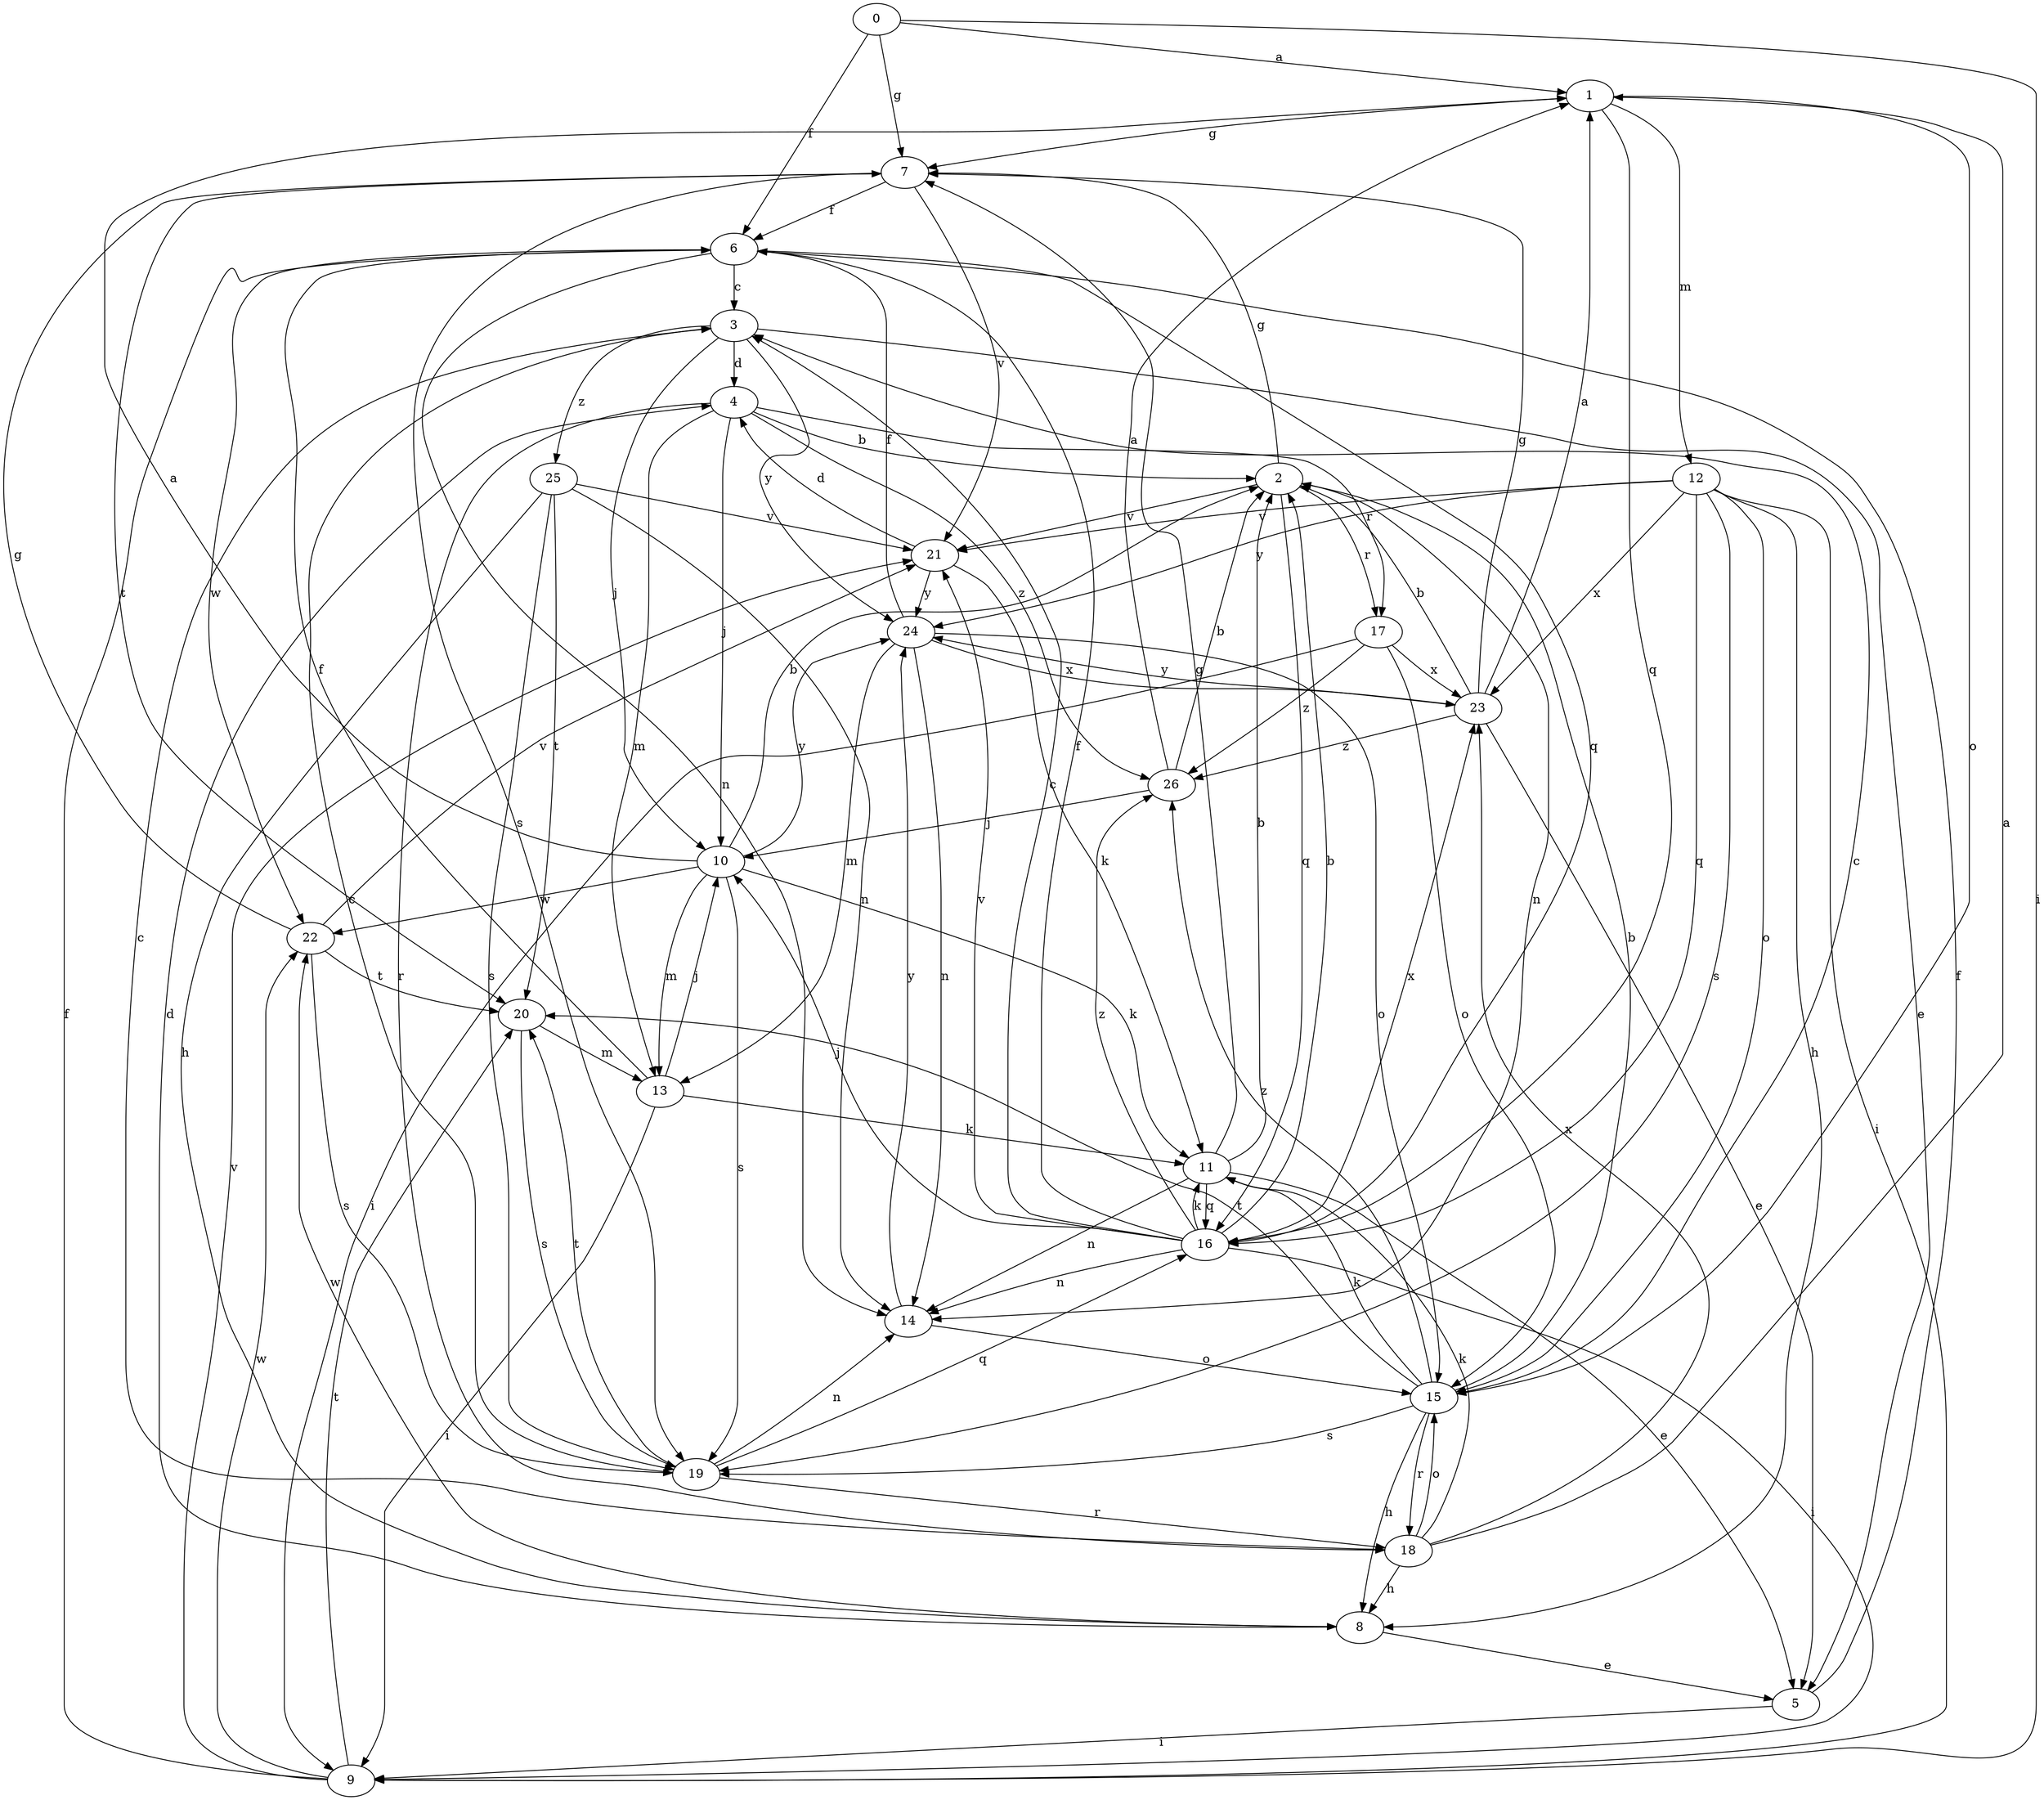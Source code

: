 strict digraph  {
0;
1;
2;
3;
4;
5;
6;
7;
8;
9;
10;
11;
12;
13;
14;
15;
16;
17;
18;
19;
20;
21;
22;
23;
24;
25;
26;
0 -> 1  [label=a];
0 -> 6  [label=f];
0 -> 7  [label=g];
0 -> 9  [label=i];
1 -> 7  [label=g];
1 -> 12  [label=m];
1 -> 15  [label=o];
1 -> 16  [label=q];
2 -> 7  [label=g];
2 -> 14  [label=n];
2 -> 16  [label=q];
2 -> 17  [label=r];
2 -> 21  [label=v];
3 -> 4  [label=d];
3 -> 5  [label=e];
3 -> 10  [label=j];
3 -> 24  [label=y];
3 -> 25  [label=z];
4 -> 2  [label=b];
4 -> 10  [label=j];
4 -> 13  [label=m];
4 -> 17  [label=r];
4 -> 18  [label=r];
4 -> 26  [label=z];
5 -> 6  [label=f];
5 -> 9  [label=i];
6 -> 3  [label=c];
6 -> 14  [label=n];
6 -> 16  [label=q];
6 -> 22  [label=w];
7 -> 6  [label=f];
7 -> 19  [label=s];
7 -> 20  [label=t];
7 -> 21  [label=v];
8 -> 4  [label=d];
8 -> 5  [label=e];
8 -> 22  [label=w];
9 -> 6  [label=f];
9 -> 20  [label=t];
9 -> 21  [label=v];
9 -> 22  [label=w];
10 -> 1  [label=a];
10 -> 2  [label=b];
10 -> 11  [label=k];
10 -> 13  [label=m];
10 -> 19  [label=s];
10 -> 22  [label=w];
10 -> 24  [label=y];
11 -> 2  [label=b];
11 -> 5  [label=e];
11 -> 7  [label=g];
11 -> 14  [label=n];
11 -> 16  [label=q];
12 -> 8  [label=h];
12 -> 9  [label=i];
12 -> 15  [label=o];
12 -> 16  [label=q];
12 -> 19  [label=s];
12 -> 21  [label=v];
12 -> 23  [label=x];
12 -> 24  [label=y];
13 -> 6  [label=f];
13 -> 9  [label=i];
13 -> 10  [label=j];
13 -> 11  [label=k];
14 -> 15  [label=o];
14 -> 24  [label=y];
15 -> 2  [label=b];
15 -> 3  [label=c];
15 -> 8  [label=h];
15 -> 11  [label=k];
15 -> 18  [label=r];
15 -> 19  [label=s];
15 -> 20  [label=t];
15 -> 26  [label=z];
16 -> 2  [label=b];
16 -> 3  [label=c];
16 -> 6  [label=f];
16 -> 9  [label=i];
16 -> 10  [label=j];
16 -> 11  [label=k];
16 -> 14  [label=n];
16 -> 21  [label=v];
16 -> 23  [label=x];
16 -> 26  [label=z];
17 -> 9  [label=i];
17 -> 15  [label=o];
17 -> 23  [label=x];
17 -> 26  [label=z];
18 -> 1  [label=a];
18 -> 3  [label=c];
18 -> 8  [label=h];
18 -> 11  [label=k];
18 -> 15  [label=o];
18 -> 23  [label=x];
19 -> 3  [label=c];
19 -> 14  [label=n];
19 -> 16  [label=q];
19 -> 18  [label=r];
19 -> 20  [label=t];
20 -> 13  [label=m];
20 -> 19  [label=s];
21 -> 4  [label=d];
21 -> 11  [label=k];
21 -> 24  [label=y];
22 -> 7  [label=g];
22 -> 19  [label=s];
22 -> 20  [label=t];
22 -> 21  [label=v];
23 -> 1  [label=a];
23 -> 2  [label=b];
23 -> 5  [label=e];
23 -> 7  [label=g];
23 -> 24  [label=y];
23 -> 26  [label=z];
24 -> 6  [label=f];
24 -> 13  [label=m];
24 -> 14  [label=n];
24 -> 15  [label=o];
24 -> 23  [label=x];
25 -> 8  [label=h];
25 -> 14  [label=n];
25 -> 19  [label=s];
25 -> 20  [label=t];
25 -> 21  [label=v];
26 -> 1  [label=a];
26 -> 2  [label=b];
26 -> 10  [label=j];
}
